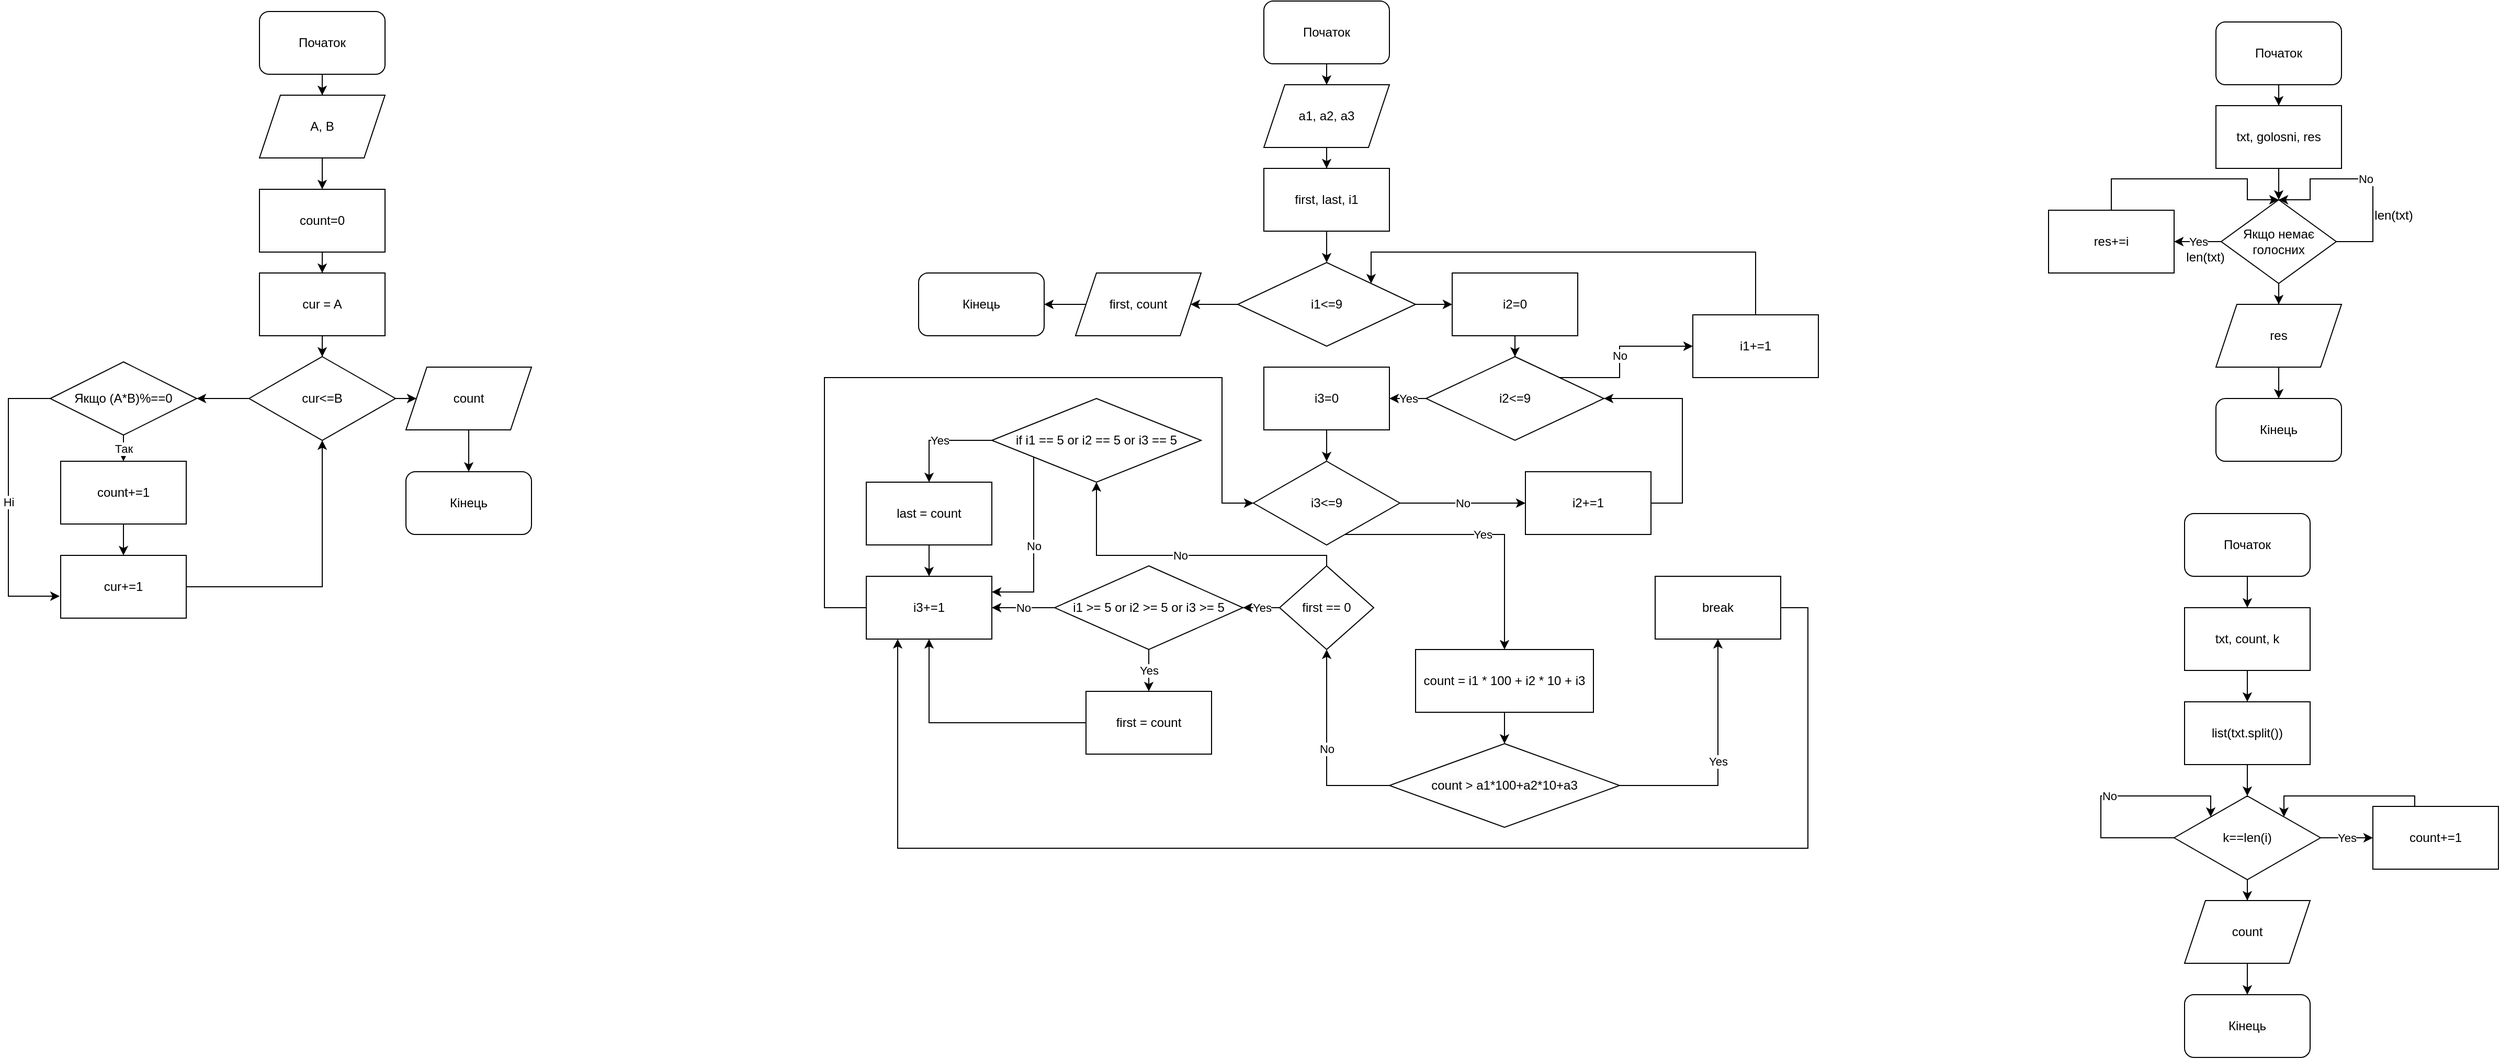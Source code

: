 <mxfile version="24.8.6">
  <diagram name="Страница — 1" id="elAC1jL7qKDmC1zYYI48">
    <mxGraphModel dx="1180" dy="746" grid="1" gridSize="10" guides="1" tooltips="1" connect="1" arrows="1" fold="1" page="1" pageScale="1" pageWidth="827" pageHeight="1169" math="0" shadow="0">
      <root>
        <mxCell id="0" />
        <mxCell id="1" parent="0" />
        <mxCell id="Sf9USXBAgHXZiCnGcC-k-5" value="" style="edgeStyle=orthogonalEdgeStyle;rounded=0;orthogonalLoop=1;jettySize=auto;html=1;" edge="1" parent="1" source="Sf9USXBAgHXZiCnGcC-k-1" target="Sf9USXBAgHXZiCnGcC-k-2">
          <mxGeometry relative="1" as="geometry" />
        </mxCell>
        <mxCell id="Sf9USXBAgHXZiCnGcC-k-1" value="Початок" style="rounded=1;whiteSpace=wrap;html=1;" vertex="1" parent="1">
          <mxGeometry x="320" y="130" width="120" height="60" as="geometry" />
        </mxCell>
        <mxCell id="Sf9USXBAgHXZiCnGcC-k-6" value="" style="edgeStyle=orthogonalEdgeStyle;rounded=0;orthogonalLoop=1;jettySize=auto;html=1;" edge="1" parent="1" source="Sf9USXBAgHXZiCnGcC-k-2" target="Sf9USXBAgHXZiCnGcC-k-3">
          <mxGeometry relative="1" as="geometry" />
        </mxCell>
        <mxCell id="Sf9USXBAgHXZiCnGcC-k-2" value="A, B" style="shape=parallelogram;perimeter=parallelogramPerimeter;whiteSpace=wrap;html=1;fixedSize=1;" vertex="1" parent="1">
          <mxGeometry x="320" y="210" width="120" height="60" as="geometry" />
        </mxCell>
        <mxCell id="Sf9USXBAgHXZiCnGcC-k-7" value="" style="edgeStyle=orthogonalEdgeStyle;rounded=0;orthogonalLoop=1;jettySize=auto;html=1;" edge="1" parent="1" source="Sf9USXBAgHXZiCnGcC-k-3" target="Sf9USXBAgHXZiCnGcC-k-4">
          <mxGeometry relative="1" as="geometry" />
        </mxCell>
        <mxCell id="Sf9USXBAgHXZiCnGcC-k-3" value="count=0" style="rounded=0;whiteSpace=wrap;html=1;" vertex="1" parent="1">
          <mxGeometry x="320" y="300" width="120" height="60" as="geometry" />
        </mxCell>
        <mxCell id="Sf9USXBAgHXZiCnGcC-k-9" value="" style="edgeStyle=orthogonalEdgeStyle;rounded=0;orthogonalLoop=1;jettySize=auto;html=1;" edge="1" parent="1" source="Sf9USXBAgHXZiCnGcC-k-4" target="Sf9USXBAgHXZiCnGcC-k-8">
          <mxGeometry relative="1" as="geometry" />
        </mxCell>
        <mxCell id="Sf9USXBAgHXZiCnGcC-k-4" value="cur = A" style="rounded=0;whiteSpace=wrap;html=1;" vertex="1" parent="1">
          <mxGeometry x="320" y="380" width="120" height="60" as="geometry" />
        </mxCell>
        <mxCell id="Sf9USXBAgHXZiCnGcC-k-11" value="" style="edgeStyle=orthogonalEdgeStyle;rounded=0;orthogonalLoop=1;jettySize=auto;html=1;" edge="1" parent="1" source="Sf9USXBAgHXZiCnGcC-k-8" target="Sf9USXBAgHXZiCnGcC-k-10">
          <mxGeometry relative="1" as="geometry" />
        </mxCell>
        <mxCell id="Sf9USXBAgHXZiCnGcC-k-18" style="edgeStyle=orthogonalEdgeStyle;rounded=0;orthogonalLoop=1;jettySize=auto;html=1;" edge="1" parent="1" source="Sf9USXBAgHXZiCnGcC-k-8" target="Sf9USXBAgHXZiCnGcC-k-19">
          <mxGeometry relative="1" as="geometry">
            <mxPoint x="550" y="500" as="targetPoint" />
          </mxGeometry>
        </mxCell>
        <mxCell id="Sf9USXBAgHXZiCnGcC-k-8" value="cur&amp;lt;=B" style="rhombus;whiteSpace=wrap;html=1;" vertex="1" parent="1">
          <mxGeometry x="310" y="460" width="140" height="80" as="geometry" />
        </mxCell>
        <mxCell id="Sf9USXBAgHXZiCnGcC-k-12" value="Так" style="edgeStyle=orthogonalEdgeStyle;rounded=0;orthogonalLoop=1;jettySize=auto;html=1;" edge="1" parent="1" source="Sf9USXBAgHXZiCnGcC-k-10" target="Sf9USXBAgHXZiCnGcC-k-13">
          <mxGeometry relative="1" as="geometry">
            <mxPoint x="190" y="560" as="targetPoint" />
          </mxGeometry>
        </mxCell>
        <mxCell id="Sf9USXBAgHXZiCnGcC-k-14" value="Ні" style="edgeStyle=orthogonalEdgeStyle;rounded=0;orthogonalLoop=1;jettySize=auto;html=1;entryX=-0.008;entryY=0.65;entryDx=0;entryDy=0;entryPerimeter=0;" edge="1" parent="1" source="Sf9USXBAgHXZiCnGcC-k-10" target="Sf9USXBAgHXZiCnGcC-k-15">
          <mxGeometry relative="1" as="geometry">
            <mxPoint x="60" y="680" as="targetPoint" />
            <Array as="points">
              <mxPoint x="80" y="500" />
              <mxPoint x="80" y="689" />
            </Array>
          </mxGeometry>
        </mxCell>
        <mxCell id="Sf9USXBAgHXZiCnGcC-k-10" value="Якщо (A*B)%==0" style="rhombus;whiteSpace=wrap;html=1;" vertex="1" parent="1">
          <mxGeometry x="120" y="465" width="140" height="70" as="geometry" />
        </mxCell>
        <mxCell id="Sf9USXBAgHXZiCnGcC-k-16" value="" style="edgeStyle=orthogonalEdgeStyle;rounded=0;orthogonalLoop=1;jettySize=auto;html=1;" edge="1" parent="1" source="Sf9USXBAgHXZiCnGcC-k-13" target="Sf9USXBAgHXZiCnGcC-k-15">
          <mxGeometry relative="1" as="geometry" />
        </mxCell>
        <mxCell id="Sf9USXBAgHXZiCnGcC-k-13" value="count+=1" style="rounded=0;whiteSpace=wrap;html=1;" vertex="1" parent="1">
          <mxGeometry x="130" y="560" width="120" height="60" as="geometry" />
        </mxCell>
        <mxCell id="Sf9USXBAgHXZiCnGcC-k-17" style="edgeStyle=orthogonalEdgeStyle;rounded=0;orthogonalLoop=1;jettySize=auto;html=1;entryX=0.5;entryY=1;entryDx=0;entryDy=0;" edge="1" parent="1" source="Sf9USXBAgHXZiCnGcC-k-15" target="Sf9USXBAgHXZiCnGcC-k-8">
          <mxGeometry relative="1" as="geometry" />
        </mxCell>
        <mxCell id="Sf9USXBAgHXZiCnGcC-k-15" value="cur+=1" style="rounded=0;whiteSpace=wrap;html=1;" vertex="1" parent="1">
          <mxGeometry x="130" y="650" width="120" height="60" as="geometry" />
        </mxCell>
        <mxCell id="Sf9USXBAgHXZiCnGcC-k-21" style="edgeStyle=orthogonalEdgeStyle;rounded=0;orthogonalLoop=1;jettySize=auto;html=1;entryX=0.5;entryY=0;entryDx=0;entryDy=0;" edge="1" parent="1" source="Sf9USXBAgHXZiCnGcC-k-19" target="Sf9USXBAgHXZiCnGcC-k-20">
          <mxGeometry relative="1" as="geometry" />
        </mxCell>
        <mxCell id="Sf9USXBAgHXZiCnGcC-k-19" value="count" style="shape=parallelogram;perimeter=parallelogramPerimeter;whiteSpace=wrap;html=1;fixedSize=1;" vertex="1" parent="1">
          <mxGeometry x="460" y="470" width="120" height="60" as="geometry" />
        </mxCell>
        <mxCell id="Sf9USXBAgHXZiCnGcC-k-20" value="Кінець" style="rounded=1;whiteSpace=wrap;html=1;" vertex="1" parent="1">
          <mxGeometry x="460" y="570" width="120" height="60" as="geometry" />
        </mxCell>
        <mxCell id="Sf9USXBAgHXZiCnGcC-k-25" value="" style="edgeStyle=orthogonalEdgeStyle;rounded=0;orthogonalLoop=1;jettySize=auto;html=1;" edge="1" parent="1" source="Sf9USXBAgHXZiCnGcC-k-23" target="Sf9USXBAgHXZiCnGcC-k-24">
          <mxGeometry relative="1" as="geometry" />
        </mxCell>
        <mxCell id="Sf9USXBAgHXZiCnGcC-k-23" value="Початок" style="rounded=1;whiteSpace=wrap;html=1;" vertex="1" parent="1">
          <mxGeometry x="1280" y="120" width="120" height="60" as="geometry" />
        </mxCell>
        <mxCell id="Sf9USXBAgHXZiCnGcC-k-27" value="" style="edgeStyle=orthogonalEdgeStyle;rounded=0;orthogonalLoop=1;jettySize=auto;html=1;" edge="1" parent="1" source="Sf9USXBAgHXZiCnGcC-k-24" target="Sf9USXBAgHXZiCnGcC-k-26">
          <mxGeometry relative="1" as="geometry" />
        </mxCell>
        <mxCell id="Sf9USXBAgHXZiCnGcC-k-24" value="a1, a2, a3" style="shape=parallelogram;perimeter=parallelogramPerimeter;whiteSpace=wrap;html=1;fixedSize=1;" vertex="1" parent="1">
          <mxGeometry x="1280" y="200" width="120" height="60" as="geometry" />
        </mxCell>
        <mxCell id="Sf9USXBAgHXZiCnGcC-k-29" value="" style="edgeStyle=orthogonalEdgeStyle;rounded=0;orthogonalLoop=1;jettySize=auto;html=1;" edge="1" parent="1" source="Sf9USXBAgHXZiCnGcC-k-26" target="Sf9USXBAgHXZiCnGcC-k-28">
          <mxGeometry relative="1" as="geometry" />
        </mxCell>
        <mxCell id="Sf9USXBAgHXZiCnGcC-k-26" value="first, last, i1" style="rounded=0;whiteSpace=wrap;html=1;" vertex="1" parent="1">
          <mxGeometry x="1280" y="280" width="120" height="60" as="geometry" />
        </mxCell>
        <mxCell id="Sf9USXBAgHXZiCnGcC-k-31" value="" style="edgeStyle=orthogonalEdgeStyle;rounded=0;orthogonalLoop=1;jettySize=auto;html=1;" edge="1" parent="1" source="Sf9USXBAgHXZiCnGcC-k-28" target="Sf9USXBAgHXZiCnGcC-k-30">
          <mxGeometry relative="1" as="geometry" />
        </mxCell>
        <mxCell id="Sf9USXBAgHXZiCnGcC-k-75" value="" style="edgeStyle=orthogonalEdgeStyle;rounded=0;orthogonalLoop=1;jettySize=auto;html=1;" edge="1" parent="1" source="Sf9USXBAgHXZiCnGcC-k-28" target="Sf9USXBAgHXZiCnGcC-k-74">
          <mxGeometry relative="1" as="geometry" />
        </mxCell>
        <mxCell id="Sf9USXBAgHXZiCnGcC-k-28" value="i1&amp;lt;=9" style="rhombus;whiteSpace=wrap;html=1;" vertex="1" parent="1">
          <mxGeometry x="1255" y="370" width="170" height="80" as="geometry" />
        </mxCell>
        <mxCell id="Sf9USXBAgHXZiCnGcC-k-33" value="" style="edgeStyle=orthogonalEdgeStyle;rounded=0;orthogonalLoop=1;jettySize=auto;html=1;" edge="1" parent="1" source="Sf9USXBAgHXZiCnGcC-k-30" target="Sf9USXBAgHXZiCnGcC-k-32">
          <mxGeometry relative="1" as="geometry" />
        </mxCell>
        <mxCell id="Sf9USXBAgHXZiCnGcC-k-30" value="i2=0" style="rounded=0;whiteSpace=wrap;html=1;" vertex="1" parent="1">
          <mxGeometry x="1460" y="380" width="120" height="60" as="geometry" />
        </mxCell>
        <mxCell id="Sf9USXBAgHXZiCnGcC-k-35" value="Yes" style="edgeStyle=orthogonalEdgeStyle;rounded=0;orthogonalLoop=1;jettySize=auto;html=1;" edge="1" parent="1" source="Sf9USXBAgHXZiCnGcC-k-32" target="Sf9USXBAgHXZiCnGcC-k-34">
          <mxGeometry relative="1" as="geometry" />
        </mxCell>
        <mxCell id="Sf9USXBAgHXZiCnGcC-k-71" value="No" style="edgeStyle=orthogonalEdgeStyle;rounded=0;orthogonalLoop=1;jettySize=auto;html=1;entryX=0;entryY=0.5;entryDx=0;entryDy=0;" edge="1" parent="1" source="Sf9USXBAgHXZiCnGcC-k-32" target="Sf9USXBAgHXZiCnGcC-k-59">
          <mxGeometry relative="1" as="geometry">
            <mxPoint x="1650" y="410" as="targetPoint" />
            <Array as="points">
              <mxPoint x="1620" y="480" />
              <mxPoint x="1620" y="450" />
            </Array>
          </mxGeometry>
        </mxCell>
        <mxCell id="Sf9USXBAgHXZiCnGcC-k-32" value="i2&amp;lt;=9" style="rhombus;whiteSpace=wrap;html=1;rounded=0;" vertex="1" parent="1">
          <mxGeometry x="1435" y="460" width="170" height="80" as="geometry" />
        </mxCell>
        <mxCell id="Sf9USXBAgHXZiCnGcC-k-37" value="" style="edgeStyle=orthogonalEdgeStyle;rounded=0;orthogonalLoop=1;jettySize=auto;html=1;" edge="1" parent="1" source="Sf9USXBAgHXZiCnGcC-k-34" target="Sf9USXBAgHXZiCnGcC-k-36">
          <mxGeometry relative="1" as="geometry" />
        </mxCell>
        <mxCell id="Sf9USXBAgHXZiCnGcC-k-34" value="i3=0" style="whiteSpace=wrap;html=1;rounded=0;" vertex="1" parent="1">
          <mxGeometry x="1280" y="470" width="120" height="60" as="geometry" />
        </mxCell>
        <mxCell id="Sf9USXBAgHXZiCnGcC-k-39" value="Yes" style="edgeStyle=orthogonalEdgeStyle;rounded=0;orthogonalLoop=1;jettySize=auto;html=1;" edge="1" parent="1" source="Sf9USXBAgHXZiCnGcC-k-36" target="Sf9USXBAgHXZiCnGcC-k-38">
          <mxGeometry relative="1" as="geometry">
            <Array as="points">
              <mxPoint x="1510" y="630" />
            </Array>
          </mxGeometry>
        </mxCell>
        <mxCell id="Sf9USXBAgHXZiCnGcC-k-67" value="No" style="edgeStyle=orthogonalEdgeStyle;rounded=0;orthogonalLoop=1;jettySize=auto;html=1;" edge="1" parent="1" source="Sf9USXBAgHXZiCnGcC-k-36" target="Sf9USXBAgHXZiCnGcC-k-68">
          <mxGeometry relative="1" as="geometry">
            <mxPoint x="1590" y="600" as="targetPoint" />
          </mxGeometry>
        </mxCell>
        <mxCell id="Sf9USXBAgHXZiCnGcC-k-36" value="i3&amp;lt;=9" style="rhombus;whiteSpace=wrap;html=1;" vertex="1" parent="1">
          <mxGeometry x="1270" y="560" width="140" height="80" as="geometry" />
        </mxCell>
        <mxCell id="Sf9USXBAgHXZiCnGcC-k-42" value="" style="edgeStyle=orthogonalEdgeStyle;rounded=0;orthogonalLoop=1;jettySize=auto;html=1;entryX=0.5;entryY=0;entryDx=0;entryDy=0;" edge="1" parent="1" source="Sf9USXBAgHXZiCnGcC-k-38" target="Sf9USXBAgHXZiCnGcC-k-43">
          <mxGeometry relative="1" as="geometry">
            <mxPoint x="1520" y="660" as="targetPoint" />
          </mxGeometry>
        </mxCell>
        <mxCell id="Sf9USXBAgHXZiCnGcC-k-38" value="count = i1 * 100 + i2 * 10 + i3" style="whiteSpace=wrap;html=1;" vertex="1" parent="1">
          <mxGeometry x="1425" y="740" width="170" height="60" as="geometry" />
        </mxCell>
        <mxCell id="Sf9USXBAgHXZiCnGcC-k-46" value="Yes" style="edgeStyle=orthogonalEdgeStyle;rounded=0;orthogonalLoop=1;jettySize=auto;html=1;" edge="1" parent="1" source="Sf9USXBAgHXZiCnGcC-k-43" target="Sf9USXBAgHXZiCnGcC-k-45">
          <mxGeometry relative="1" as="geometry" />
        </mxCell>
        <mxCell id="Sf9USXBAgHXZiCnGcC-k-47" value="No" style="edgeStyle=orthogonalEdgeStyle;rounded=0;orthogonalLoop=1;jettySize=auto;html=1;" edge="1" parent="1" source="Sf9USXBAgHXZiCnGcC-k-43" target="Sf9USXBAgHXZiCnGcC-k-48">
          <mxGeometry relative="1" as="geometry">
            <mxPoint x="1340" y="700" as="targetPoint" />
          </mxGeometry>
        </mxCell>
        <mxCell id="Sf9USXBAgHXZiCnGcC-k-43" value="&lt;span style=&quot;color: rgb(0, 0, 0); font-family: Helvetica; font-size: 12px; font-style: normal; font-variant-ligatures: normal; font-variant-caps: normal; font-weight: 400; letter-spacing: normal; orphans: 2; text-align: center; text-indent: 0px; text-transform: none; widows: 2; word-spacing: 0px; -webkit-text-stroke-width: 0px; white-space: normal; background-color: rgb(251, 251, 251); text-decoration-thickness: initial; text-decoration-style: initial; text-decoration-color: initial; display: inline !important; float: none;&quot;&gt;count &amp;gt; a1*100+a2*10+a3&lt;/span&gt;" style="rhombus;whiteSpace=wrap;html=1;" vertex="1" parent="1">
          <mxGeometry x="1400" y="830" width="220" height="80" as="geometry" />
        </mxCell>
        <mxCell id="Sf9USXBAgHXZiCnGcC-k-73" style="edgeStyle=orthogonalEdgeStyle;rounded=0;orthogonalLoop=1;jettySize=auto;html=1;entryX=0.25;entryY=1;entryDx=0;entryDy=0;" edge="1" parent="1" source="Sf9USXBAgHXZiCnGcC-k-45" target="Sf9USXBAgHXZiCnGcC-k-57">
          <mxGeometry relative="1" as="geometry">
            <Array as="points">
              <mxPoint x="1800" y="700" />
              <mxPoint x="1800" y="930" />
              <mxPoint x="930" y="930" />
            </Array>
          </mxGeometry>
        </mxCell>
        <mxCell id="Sf9USXBAgHXZiCnGcC-k-45" value="break" style="whiteSpace=wrap;html=1;" vertex="1" parent="1">
          <mxGeometry x="1654" y="670" width="120" height="60" as="geometry" />
        </mxCell>
        <mxCell id="Sf9USXBAgHXZiCnGcC-k-52" value="Yes" style="edgeStyle=orthogonalEdgeStyle;rounded=0;orthogonalLoop=1;jettySize=auto;html=1;" edge="1" parent="1" source="Sf9USXBAgHXZiCnGcC-k-48" target="Sf9USXBAgHXZiCnGcC-k-51">
          <mxGeometry relative="1" as="geometry" />
        </mxCell>
        <mxCell id="Sf9USXBAgHXZiCnGcC-k-48" value="first == 0" style="rhombus;whiteSpace=wrap;html=1;" vertex="1" parent="1">
          <mxGeometry x="1295" y="660" width="90" height="80" as="geometry" />
        </mxCell>
        <mxCell id="Sf9USXBAgHXZiCnGcC-k-53" value="Yes" style="edgeStyle=orthogonalEdgeStyle;rounded=0;orthogonalLoop=1;jettySize=auto;html=1;" edge="1" parent="1" source="Sf9USXBAgHXZiCnGcC-k-51" target="Sf9USXBAgHXZiCnGcC-k-54">
          <mxGeometry relative="1" as="geometry">
            <mxPoint x="1170" y="770" as="targetPoint" />
          </mxGeometry>
        </mxCell>
        <mxCell id="Sf9USXBAgHXZiCnGcC-k-56" value="No" style="edgeStyle=orthogonalEdgeStyle;rounded=0;orthogonalLoop=1;jettySize=auto;html=1;entryX=0.5;entryY=1;entryDx=0;entryDy=0;exitX=0.5;exitY=0;exitDx=0;exitDy=0;" edge="1" parent="1" source="Sf9USXBAgHXZiCnGcC-k-48" target="Sf9USXBAgHXZiCnGcC-k-55">
          <mxGeometry relative="1" as="geometry">
            <mxPoint x="1150" y="630" as="targetPoint" />
            <Array as="points">
              <mxPoint x="1340" y="650" />
              <mxPoint x="1120" y="650" />
            </Array>
          </mxGeometry>
        </mxCell>
        <mxCell id="Sf9USXBAgHXZiCnGcC-k-65" value="No" style="edgeStyle=orthogonalEdgeStyle;rounded=0;orthogonalLoop=1;jettySize=auto;html=1;entryX=1;entryY=0.5;entryDx=0;entryDy=0;" edge="1" parent="1" source="Sf9USXBAgHXZiCnGcC-k-51" target="Sf9USXBAgHXZiCnGcC-k-57">
          <mxGeometry relative="1" as="geometry">
            <Array as="points">
              <mxPoint x="1050" y="700" />
              <mxPoint x="1050" y="700" />
            </Array>
          </mxGeometry>
        </mxCell>
        <mxCell id="Sf9USXBAgHXZiCnGcC-k-51" value="i1 &gt;= 5 or i2 &gt;= 5 or i3 &gt;= 5" style="rhombus;whiteSpace=wrap;html=1;" vertex="1" parent="1">
          <mxGeometry x="1080" y="660" width="180" height="80" as="geometry" />
        </mxCell>
        <mxCell id="Sf9USXBAgHXZiCnGcC-k-60" style="edgeStyle=orthogonalEdgeStyle;rounded=0;orthogonalLoop=1;jettySize=auto;html=1;entryX=0.5;entryY=1;entryDx=0;entryDy=0;" edge="1" parent="1" source="Sf9USXBAgHXZiCnGcC-k-54" target="Sf9USXBAgHXZiCnGcC-k-57">
          <mxGeometry relative="1" as="geometry" />
        </mxCell>
        <mxCell id="Sf9USXBAgHXZiCnGcC-k-54" value="first = count" style="rounded=0;whiteSpace=wrap;html=1;" vertex="1" parent="1">
          <mxGeometry x="1110" y="780" width="120" height="60" as="geometry" />
        </mxCell>
        <mxCell id="Sf9USXBAgHXZiCnGcC-k-61" value="Yes" style="edgeStyle=orthogonalEdgeStyle;rounded=0;orthogonalLoop=1;jettySize=auto;html=1;" edge="1" parent="1" source="Sf9USXBAgHXZiCnGcC-k-55" target="Sf9USXBAgHXZiCnGcC-k-62">
          <mxGeometry relative="1" as="geometry">
            <mxPoint x="1030" y="560" as="targetPoint" />
            <Array as="points">
              <mxPoint x="960" y="540" />
            </Array>
          </mxGeometry>
        </mxCell>
        <mxCell id="Sf9USXBAgHXZiCnGcC-k-66" value="No" style="edgeStyle=orthogonalEdgeStyle;rounded=0;orthogonalLoop=1;jettySize=auto;html=1;entryX=1;entryY=0.25;entryDx=0;entryDy=0;" edge="1" parent="1" source="Sf9USXBAgHXZiCnGcC-k-55" target="Sf9USXBAgHXZiCnGcC-k-57">
          <mxGeometry relative="1" as="geometry">
            <Array as="points">
              <mxPoint x="1060" y="685" />
            </Array>
          </mxGeometry>
        </mxCell>
        <mxCell id="Sf9USXBAgHXZiCnGcC-k-55" value="if i1 == 5 or i2 == 5 or i3 == 5" style="rhombus;whiteSpace=wrap;html=1;" vertex="1" parent="1">
          <mxGeometry x="1020" y="500" width="200" height="80" as="geometry" />
        </mxCell>
        <mxCell id="Sf9USXBAgHXZiCnGcC-k-64" style="edgeStyle=orthogonalEdgeStyle;rounded=0;orthogonalLoop=1;jettySize=auto;html=1;entryX=0;entryY=0.5;entryDx=0;entryDy=0;" edge="1" parent="1" source="Sf9USXBAgHXZiCnGcC-k-57" target="Sf9USXBAgHXZiCnGcC-k-36">
          <mxGeometry relative="1" as="geometry">
            <Array as="points">
              <mxPoint x="860" y="700" />
              <mxPoint x="860" y="480" />
              <mxPoint x="1240" y="480" />
              <mxPoint x="1240" y="600" />
            </Array>
          </mxGeometry>
        </mxCell>
        <mxCell id="Sf9USXBAgHXZiCnGcC-k-57" value="i3+=1" style="rounded=0;whiteSpace=wrap;html=1;" vertex="1" parent="1">
          <mxGeometry x="900" y="670" width="120" height="60" as="geometry" />
        </mxCell>
        <mxCell id="Sf9USXBAgHXZiCnGcC-k-72" style="edgeStyle=orthogonalEdgeStyle;rounded=0;orthogonalLoop=1;jettySize=auto;html=1;entryX=1;entryY=0;entryDx=0;entryDy=0;" edge="1" parent="1" source="Sf9USXBAgHXZiCnGcC-k-59" target="Sf9USXBAgHXZiCnGcC-k-28">
          <mxGeometry relative="1" as="geometry">
            <Array as="points">
              <mxPoint x="1750" y="360" />
              <mxPoint x="1383" y="360" />
            </Array>
          </mxGeometry>
        </mxCell>
        <mxCell id="Sf9USXBAgHXZiCnGcC-k-59" value="i1+=1" style="rounded=0;whiteSpace=wrap;html=1;" vertex="1" parent="1">
          <mxGeometry x="1690" y="420" width="120" height="60" as="geometry" />
        </mxCell>
        <mxCell id="Sf9USXBAgHXZiCnGcC-k-63" value="" style="edgeStyle=orthogonalEdgeStyle;rounded=0;orthogonalLoop=1;jettySize=auto;html=1;" edge="1" parent="1" source="Sf9USXBAgHXZiCnGcC-k-62" target="Sf9USXBAgHXZiCnGcC-k-57">
          <mxGeometry relative="1" as="geometry" />
        </mxCell>
        <mxCell id="Sf9USXBAgHXZiCnGcC-k-62" value="last = count" style="rounded=0;whiteSpace=wrap;html=1;" vertex="1" parent="1">
          <mxGeometry x="900" y="580" width="120" height="60" as="geometry" />
        </mxCell>
        <mxCell id="Sf9USXBAgHXZiCnGcC-k-70" style="edgeStyle=orthogonalEdgeStyle;rounded=0;orthogonalLoop=1;jettySize=auto;html=1;entryX=1;entryY=0.5;entryDx=0;entryDy=0;" edge="1" parent="1" source="Sf9USXBAgHXZiCnGcC-k-68" target="Sf9USXBAgHXZiCnGcC-k-32">
          <mxGeometry relative="1" as="geometry">
            <Array as="points">
              <mxPoint x="1680" y="600" />
              <mxPoint x="1680" y="500" />
            </Array>
          </mxGeometry>
        </mxCell>
        <mxCell id="Sf9USXBAgHXZiCnGcC-k-68" value="i2+=1" style="rounded=0;whiteSpace=wrap;html=1;" vertex="1" parent="1">
          <mxGeometry x="1530" y="570" width="120" height="60" as="geometry" />
        </mxCell>
        <mxCell id="Sf9USXBAgHXZiCnGcC-k-77" value="" style="edgeStyle=orthogonalEdgeStyle;rounded=0;orthogonalLoop=1;jettySize=auto;html=1;" edge="1" parent="1" source="Sf9USXBAgHXZiCnGcC-k-74" target="Sf9USXBAgHXZiCnGcC-k-76">
          <mxGeometry relative="1" as="geometry" />
        </mxCell>
        <mxCell id="Sf9USXBAgHXZiCnGcC-k-74" value="first, count" style="shape=parallelogram;perimeter=parallelogramPerimeter;whiteSpace=wrap;html=1;fixedSize=1;" vertex="1" parent="1">
          <mxGeometry x="1100" y="380" width="120" height="60" as="geometry" />
        </mxCell>
        <mxCell id="Sf9USXBAgHXZiCnGcC-k-76" value="Кінець" style="rounded=1;whiteSpace=wrap;html=1;" vertex="1" parent="1">
          <mxGeometry x="950" y="380" width="120" height="60" as="geometry" />
        </mxCell>
        <mxCell id="Sf9USXBAgHXZiCnGcC-k-80" value="" style="edgeStyle=orthogonalEdgeStyle;rounded=0;orthogonalLoop=1;jettySize=auto;html=1;" edge="1" parent="1" source="Sf9USXBAgHXZiCnGcC-k-78" target="Sf9USXBAgHXZiCnGcC-k-79">
          <mxGeometry relative="1" as="geometry" />
        </mxCell>
        <mxCell id="Sf9USXBAgHXZiCnGcC-k-78" value="Початок" style="rounded=1;whiteSpace=wrap;html=1;" vertex="1" parent="1">
          <mxGeometry x="2190" y="140" width="120" height="60" as="geometry" />
        </mxCell>
        <mxCell id="Sf9USXBAgHXZiCnGcC-k-82" value="" style="edgeStyle=orthogonalEdgeStyle;rounded=0;orthogonalLoop=1;jettySize=auto;html=1;" edge="1" parent="1" source="Sf9USXBAgHXZiCnGcC-k-79" target="Sf9USXBAgHXZiCnGcC-k-81">
          <mxGeometry relative="1" as="geometry" />
        </mxCell>
        <mxCell id="Sf9USXBAgHXZiCnGcC-k-79" value="txt, golosni, res" style="rounded=0;whiteSpace=wrap;html=1;" vertex="1" parent="1">
          <mxGeometry x="2190" y="220" width="120" height="60" as="geometry" />
        </mxCell>
        <mxCell id="Sf9USXBAgHXZiCnGcC-k-86" value="Yes" style="edgeStyle=orthogonalEdgeStyle;rounded=0;orthogonalLoop=1;jettySize=auto;html=1;" edge="1" parent="1" source="Sf9USXBAgHXZiCnGcC-k-81" target="Sf9USXBAgHXZiCnGcC-k-85">
          <mxGeometry relative="1" as="geometry" />
        </mxCell>
        <mxCell id="Sf9USXBAgHXZiCnGcC-k-88" style="edgeStyle=orthogonalEdgeStyle;rounded=0;orthogonalLoop=1;jettySize=auto;html=1;" edge="1" parent="1" source="Sf9USXBAgHXZiCnGcC-k-81" target="Sf9USXBAgHXZiCnGcC-k-90">
          <mxGeometry relative="1" as="geometry">
            <mxPoint x="2250" y="420" as="targetPoint" />
          </mxGeometry>
        </mxCell>
        <mxCell id="Sf9USXBAgHXZiCnGcC-k-81" value="Якщо немає голосних" style="rhombus;whiteSpace=wrap;html=1;" vertex="1" parent="1">
          <mxGeometry x="2195" y="310" width="110" height="80" as="geometry" />
        </mxCell>
        <mxCell id="Sf9USXBAgHXZiCnGcC-k-83" value="No" style="edgeStyle=orthogonalEdgeStyle;rounded=0;orthogonalLoop=1;jettySize=auto;html=1;entryX=0.5;entryY=0;entryDx=0;entryDy=0;" edge="1" parent="1" source="Sf9USXBAgHXZiCnGcC-k-81" target="Sf9USXBAgHXZiCnGcC-k-81">
          <mxGeometry relative="1" as="geometry">
            <Array as="points">
              <mxPoint x="2340" y="350" />
              <mxPoint x="2340" y="290" />
              <mxPoint x="2280" y="290" />
              <mxPoint x="2280" y="310" />
            </Array>
          </mxGeometry>
        </mxCell>
        <mxCell id="Sf9USXBAgHXZiCnGcC-k-84" value="len(txt)" style="text;html=1;align=center;verticalAlign=middle;whiteSpace=wrap;rounded=0;" vertex="1" parent="1">
          <mxGeometry x="2330" y="310" width="60" height="30" as="geometry" />
        </mxCell>
        <mxCell id="Sf9USXBAgHXZiCnGcC-k-87" style="edgeStyle=orthogonalEdgeStyle;rounded=0;orthogonalLoop=1;jettySize=auto;html=1;entryX=0.5;entryY=0;entryDx=0;entryDy=0;" edge="1" parent="1" source="Sf9USXBAgHXZiCnGcC-k-85" target="Sf9USXBAgHXZiCnGcC-k-81">
          <mxGeometry relative="1" as="geometry">
            <Array as="points">
              <mxPoint x="2090" y="290" />
              <mxPoint x="2220" y="290" />
              <mxPoint x="2220" y="310" />
            </Array>
          </mxGeometry>
        </mxCell>
        <mxCell id="Sf9USXBAgHXZiCnGcC-k-85" value="res+=i" style="whiteSpace=wrap;html=1;" vertex="1" parent="1">
          <mxGeometry x="2030" y="320" width="120" height="60" as="geometry" />
        </mxCell>
        <mxCell id="Sf9USXBAgHXZiCnGcC-k-89" value="len(txt)" style="text;html=1;align=center;verticalAlign=middle;whiteSpace=wrap;rounded=0;" vertex="1" parent="1">
          <mxGeometry x="2150" y="350" width="60" height="30" as="geometry" />
        </mxCell>
        <mxCell id="Sf9USXBAgHXZiCnGcC-k-92" value="" style="edgeStyle=orthogonalEdgeStyle;rounded=0;orthogonalLoop=1;jettySize=auto;html=1;" edge="1" parent="1" source="Sf9USXBAgHXZiCnGcC-k-90" target="Sf9USXBAgHXZiCnGcC-k-91">
          <mxGeometry relative="1" as="geometry" />
        </mxCell>
        <mxCell id="Sf9USXBAgHXZiCnGcC-k-90" value="res" style="shape=parallelogram;perimeter=parallelogramPerimeter;whiteSpace=wrap;html=1;fixedSize=1;" vertex="1" parent="1">
          <mxGeometry x="2190" y="410" width="120" height="60" as="geometry" />
        </mxCell>
        <mxCell id="Sf9USXBAgHXZiCnGcC-k-91" value="Кінець" style="rounded=1;whiteSpace=wrap;html=1;" vertex="1" parent="1">
          <mxGeometry x="2190" y="500" width="120" height="60" as="geometry" />
        </mxCell>
        <mxCell id="Sf9USXBAgHXZiCnGcC-k-95" value="" style="edgeStyle=orthogonalEdgeStyle;rounded=0;orthogonalLoop=1;jettySize=auto;html=1;" edge="1" parent="1" source="Sf9USXBAgHXZiCnGcC-k-93" target="Sf9USXBAgHXZiCnGcC-k-94">
          <mxGeometry relative="1" as="geometry" />
        </mxCell>
        <mxCell id="Sf9USXBAgHXZiCnGcC-k-93" value="Початок" style="rounded=1;whiteSpace=wrap;html=1;" vertex="1" parent="1">
          <mxGeometry x="2160" y="610" width="120" height="60" as="geometry" />
        </mxCell>
        <mxCell id="Sf9USXBAgHXZiCnGcC-k-97" value="" style="edgeStyle=orthogonalEdgeStyle;rounded=0;orthogonalLoop=1;jettySize=auto;html=1;" edge="1" parent="1" source="Sf9USXBAgHXZiCnGcC-k-94" target="Sf9USXBAgHXZiCnGcC-k-96">
          <mxGeometry relative="1" as="geometry" />
        </mxCell>
        <mxCell id="Sf9USXBAgHXZiCnGcC-k-94" value="txt, count, k" style="rounded=0;whiteSpace=wrap;html=1;" vertex="1" parent="1">
          <mxGeometry x="2160" y="700" width="120" height="60" as="geometry" />
        </mxCell>
        <mxCell id="Sf9USXBAgHXZiCnGcC-k-99" value="" style="edgeStyle=orthogonalEdgeStyle;rounded=0;orthogonalLoop=1;jettySize=auto;html=1;" edge="1" parent="1" source="Sf9USXBAgHXZiCnGcC-k-96" target="Sf9USXBAgHXZiCnGcC-k-98">
          <mxGeometry relative="1" as="geometry" />
        </mxCell>
        <UserObject label="list(txt.split())" link="txt = list(txt.split())" id="Sf9USXBAgHXZiCnGcC-k-96">
          <mxCell style="whiteSpace=wrap;html=1;rounded=0;" vertex="1" parent="1">
            <mxGeometry x="2160" y="790" width="120" height="60" as="geometry" />
          </mxCell>
        </UserObject>
        <mxCell id="Sf9USXBAgHXZiCnGcC-k-101" value="Yes" style="edgeStyle=orthogonalEdgeStyle;rounded=0;orthogonalLoop=1;jettySize=auto;html=1;" edge="1" parent="1" source="Sf9USXBAgHXZiCnGcC-k-98" target="Sf9USXBAgHXZiCnGcC-k-100">
          <mxGeometry relative="1" as="geometry" />
        </mxCell>
        <mxCell id="Sf9USXBAgHXZiCnGcC-k-105" value="" style="edgeStyle=orthogonalEdgeStyle;rounded=0;orthogonalLoop=1;jettySize=auto;html=1;" edge="1" parent="1" source="Sf9USXBAgHXZiCnGcC-k-98" target="Sf9USXBAgHXZiCnGcC-k-103">
          <mxGeometry relative="1" as="geometry" />
        </mxCell>
        <mxCell id="Sf9USXBAgHXZiCnGcC-k-98" value="k==len(i)" style="rhombus;whiteSpace=wrap;html=1;" vertex="1" parent="1">
          <mxGeometry x="2150" y="880" width="140" height="80" as="geometry" />
        </mxCell>
        <mxCell id="Sf9USXBAgHXZiCnGcC-k-102" style="edgeStyle=orthogonalEdgeStyle;rounded=0;orthogonalLoop=1;jettySize=auto;html=1;entryX=1;entryY=0;entryDx=0;entryDy=0;" edge="1" parent="1" source="Sf9USXBAgHXZiCnGcC-k-100" target="Sf9USXBAgHXZiCnGcC-k-98">
          <mxGeometry relative="1" as="geometry">
            <Array as="points">
              <mxPoint x="2380" y="880" />
              <mxPoint x="2255" y="880" />
            </Array>
          </mxGeometry>
        </mxCell>
        <mxCell id="Sf9USXBAgHXZiCnGcC-k-100" value="count+=1" style="whiteSpace=wrap;html=1;" vertex="1" parent="1">
          <mxGeometry x="2340" y="890" width="120" height="60" as="geometry" />
        </mxCell>
        <mxCell id="Sf9USXBAgHXZiCnGcC-k-108" value="" style="edgeStyle=orthogonalEdgeStyle;rounded=0;orthogonalLoop=1;jettySize=auto;html=1;" edge="1" parent="1" source="Sf9USXBAgHXZiCnGcC-k-103" target="Sf9USXBAgHXZiCnGcC-k-107">
          <mxGeometry relative="1" as="geometry" />
        </mxCell>
        <mxCell id="Sf9USXBAgHXZiCnGcC-k-103" value="count" style="shape=parallelogram;perimeter=parallelogramPerimeter;whiteSpace=wrap;html=1;fixedSize=1;" vertex="1" parent="1">
          <mxGeometry x="2160" y="980" width="120" height="60" as="geometry" />
        </mxCell>
        <mxCell id="Sf9USXBAgHXZiCnGcC-k-104" value="No" style="edgeStyle=orthogonalEdgeStyle;rounded=0;orthogonalLoop=1;jettySize=auto;html=1;entryX=0;entryY=0;entryDx=0;entryDy=0;exitX=0;exitY=0.5;exitDx=0;exitDy=0;" edge="1" parent="1" source="Sf9USXBAgHXZiCnGcC-k-98" target="Sf9USXBAgHXZiCnGcC-k-98">
          <mxGeometry relative="1" as="geometry">
            <Array as="points">
              <mxPoint x="2080" y="920" />
              <mxPoint x="2080" y="880" />
              <mxPoint x="2185" y="880" />
            </Array>
          </mxGeometry>
        </mxCell>
        <mxCell id="Sf9USXBAgHXZiCnGcC-k-107" value="Кінець" style="rounded=1;whiteSpace=wrap;html=1;" vertex="1" parent="1">
          <mxGeometry x="2160" y="1070" width="120" height="60" as="geometry" />
        </mxCell>
      </root>
    </mxGraphModel>
  </diagram>
</mxfile>
